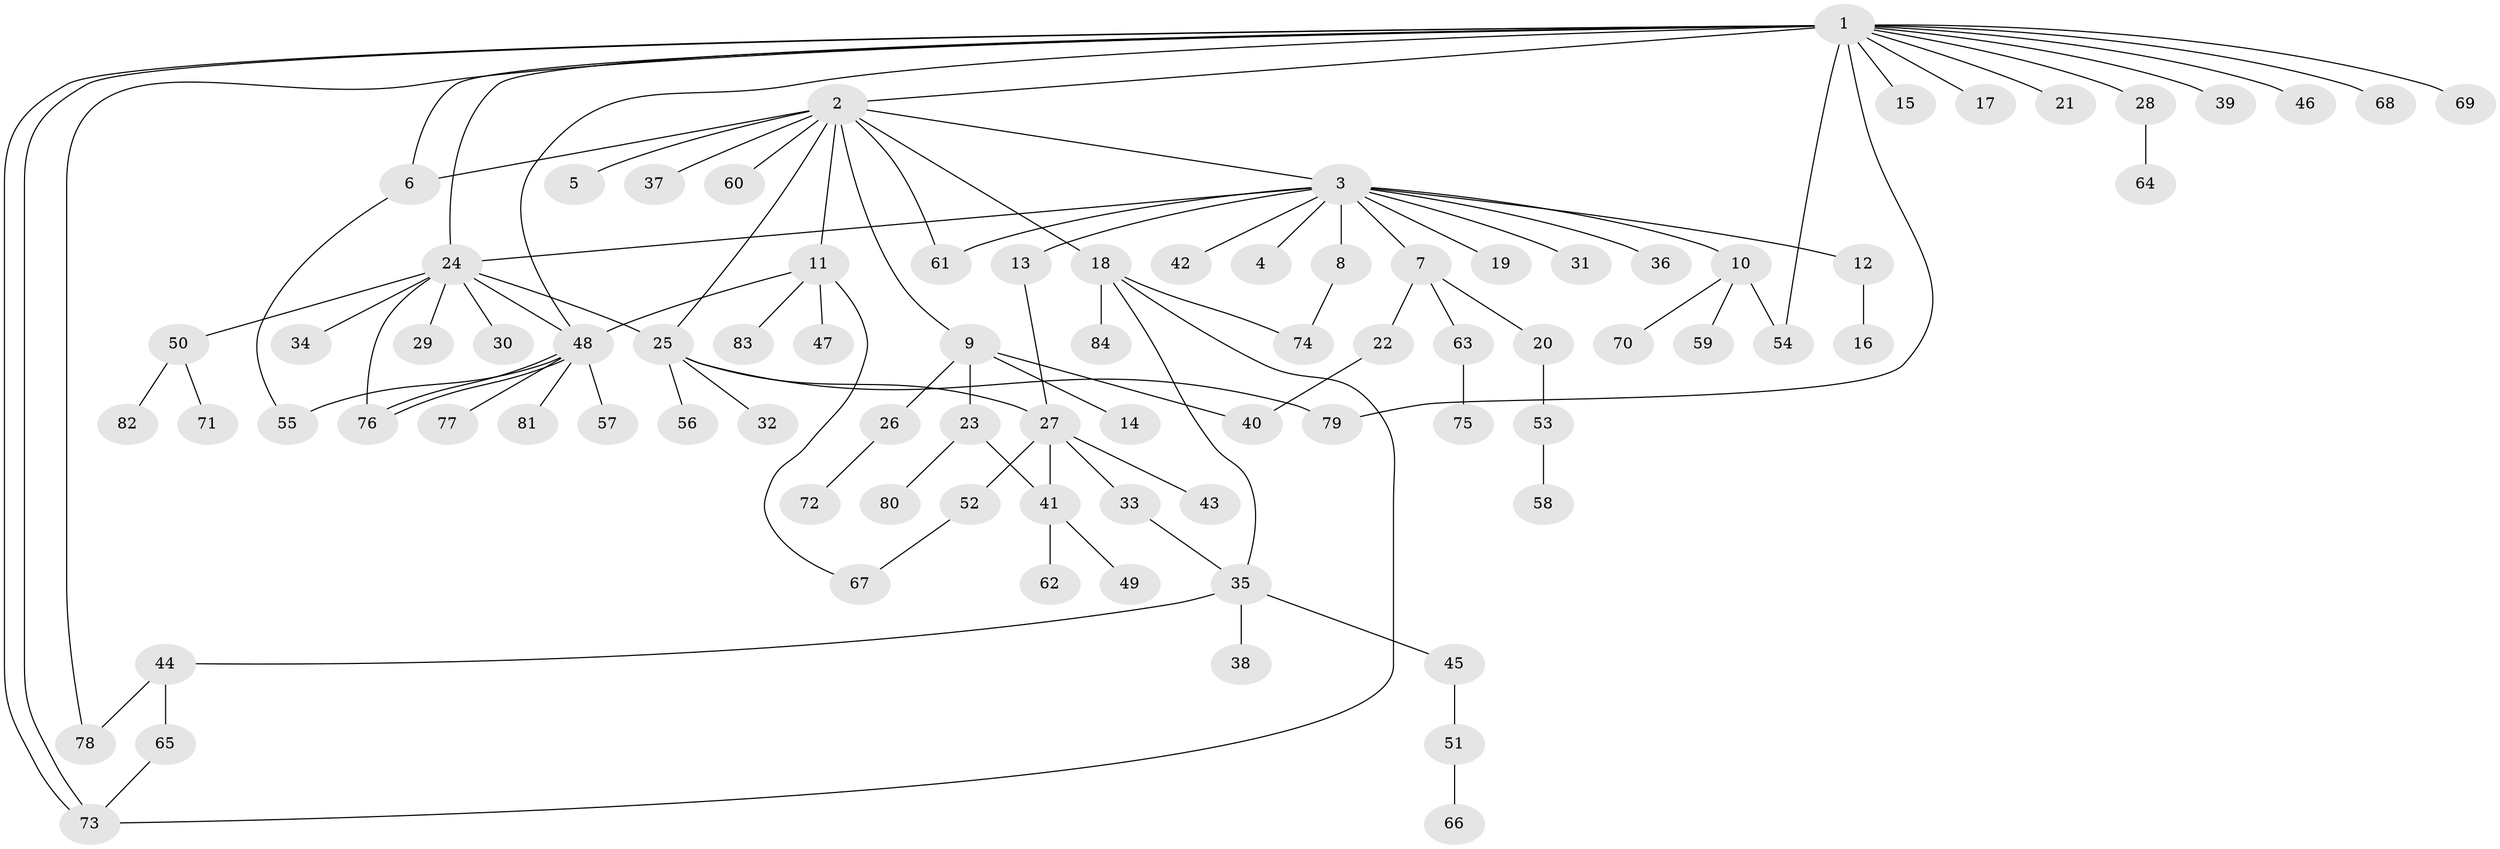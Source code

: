 // Generated by graph-tools (version 1.1) at 2025/50/03/09/25 03:50:00]
// undirected, 84 vertices, 104 edges
graph export_dot {
graph [start="1"]
  node [color=gray90,style=filled];
  1;
  2;
  3;
  4;
  5;
  6;
  7;
  8;
  9;
  10;
  11;
  12;
  13;
  14;
  15;
  16;
  17;
  18;
  19;
  20;
  21;
  22;
  23;
  24;
  25;
  26;
  27;
  28;
  29;
  30;
  31;
  32;
  33;
  34;
  35;
  36;
  37;
  38;
  39;
  40;
  41;
  42;
  43;
  44;
  45;
  46;
  47;
  48;
  49;
  50;
  51;
  52;
  53;
  54;
  55;
  56;
  57;
  58;
  59;
  60;
  61;
  62;
  63;
  64;
  65;
  66;
  67;
  68;
  69;
  70;
  71;
  72;
  73;
  74;
  75;
  76;
  77;
  78;
  79;
  80;
  81;
  82;
  83;
  84;
  1 -- 2;
  1 -- 6;
  1 -- 15;
  1 -- 17;
  1 -- 21;
  1 -- 24;
  1 -- 28;
  1 -- 39;
  1 -- 46;
  1 -- 48;
  1 -- 54;
  1 -- 68;
  1 -- 69;
  1 -- 73;
  1 -- 73;
  1 -- 78;
  1 -- 79;
  2 -- 3;
  2 -- 5;
  2 -- 6;
  2 -- 9;
  2 -- 11;
  2 -- 18;
  2 -- 25;
  2 -- 37;
  2 -- 60;
  2 -- 61;
  3 -- 4;
  3 -- 7;
  3 -- 8;
  3 -- 10;
  3 -- 12;
  3 -- 13;
  3 -- 19;
  3 -- 24;
  3 -- 31;
  3 -- 36;
  3 -- 42;
  3 -- 61;
  6 -- 55;
  7 -- 20;
  7 -- 22;
  7 -- 63;
  8 -- 74;
  9 -- 14;
  9 -- 23;
  9 -- 26;
  9 -- 40;
  10 -- 54;
  10 -- 59;
  10 -- 70;
  11 -- 47;
  11 -- 48;
  11 -- 67;
  11 -- 83;
  12 -- 16;
  13 -- 27;
  18 -- 35;
  18 -- 73;
  18 -- 74;
  18 -- 84;
  20 -- 53;
  22 -- 40;
  23 -- 41;
  23 -- 80;
  24 -- 25;
  24 -- 29;
  24 -- 30;
  24 -- 34;
  24 -- 48;
  24 -- 50;
  24 -- 76;
  25 -- 27;
  25 -- 32;
  25 -- 56;
  25 -- 79;
  26 -- 72;
  27 -- 33;
  27 -- 41;
  27 -- 43;
  27 -- 52;
  28 -- 64;
  33 -- 35;
  35 -- 38;
  35 -- 44;
  35 -- 45;
  41 -- 49;
  41 -- 62;
  44 -- 65;
  44 -- 78;
  45 -- 51;
  48 -- 55;
  48 -- 57;
  48 -- 76;
  48 -- 76;
  48 -- 77;
  48 -- 81;
  50 -- 71;
  50 -- 82;
  51 -- 66;
  52 -- 67;
  53 -- 58;
  63 -- 75;
  65 -- 73;
}
